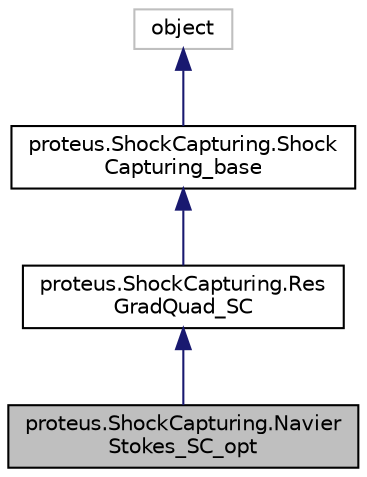 digraph "proteus.ShockCapturing.NavierStokes_SC_opt"
{
 // LATEX_PDF_SIZE
  edge [fontname="Helvetica",fontsize="10",labelfontname="Helvetica",labelfontsize="10"];
  node [fontname="Helvetica",fontsize="10",shape=record];
  Node1 [label="proteus.ShockCapturing.Navier\lStokes_SC_opt",height=0.2,width=0.4,color="black", fillcolor="grey75", style="filled", fontcolor="black",tooltip=" "];
  Node2 -> Node1 [dir="back",color="midnightblue",fontsize="10",style="solid",fontname="Helvetica"];
  Node2 [label="proteus.ShockCapturing.Res\lGradQuad_SC",height=0.2,width=0.4,color="black", fillcolor="white", style="filled",URL="$classproteus_1_1ShockCapturing_1_1ResGradQuad__SC.html",tooltip=" "];
  Node3 -> Node2 [dir="back",color="midnightblue",fontsize="10",style="solid",fontname="Helvetica"];
  Node3 [label="proteus.ShockCapturing.Shock\lCapturing_base",height=0.2,width=0.4,color="black", fillcolor="white", style="filled",URL="$classproteus_1_1ShockCapturing_1_1ShockCapturing__base.html",tooltip=" "];
  Node4 -> Node3 [dir="back",color="midnightblue",fontsize="10",style="solid",fontname="Helvetica"];
  Node4 [label="object",height=0.2,width=0.4,color="grey75", fillcolor="white", style="filled",tooltip=" "];
}
